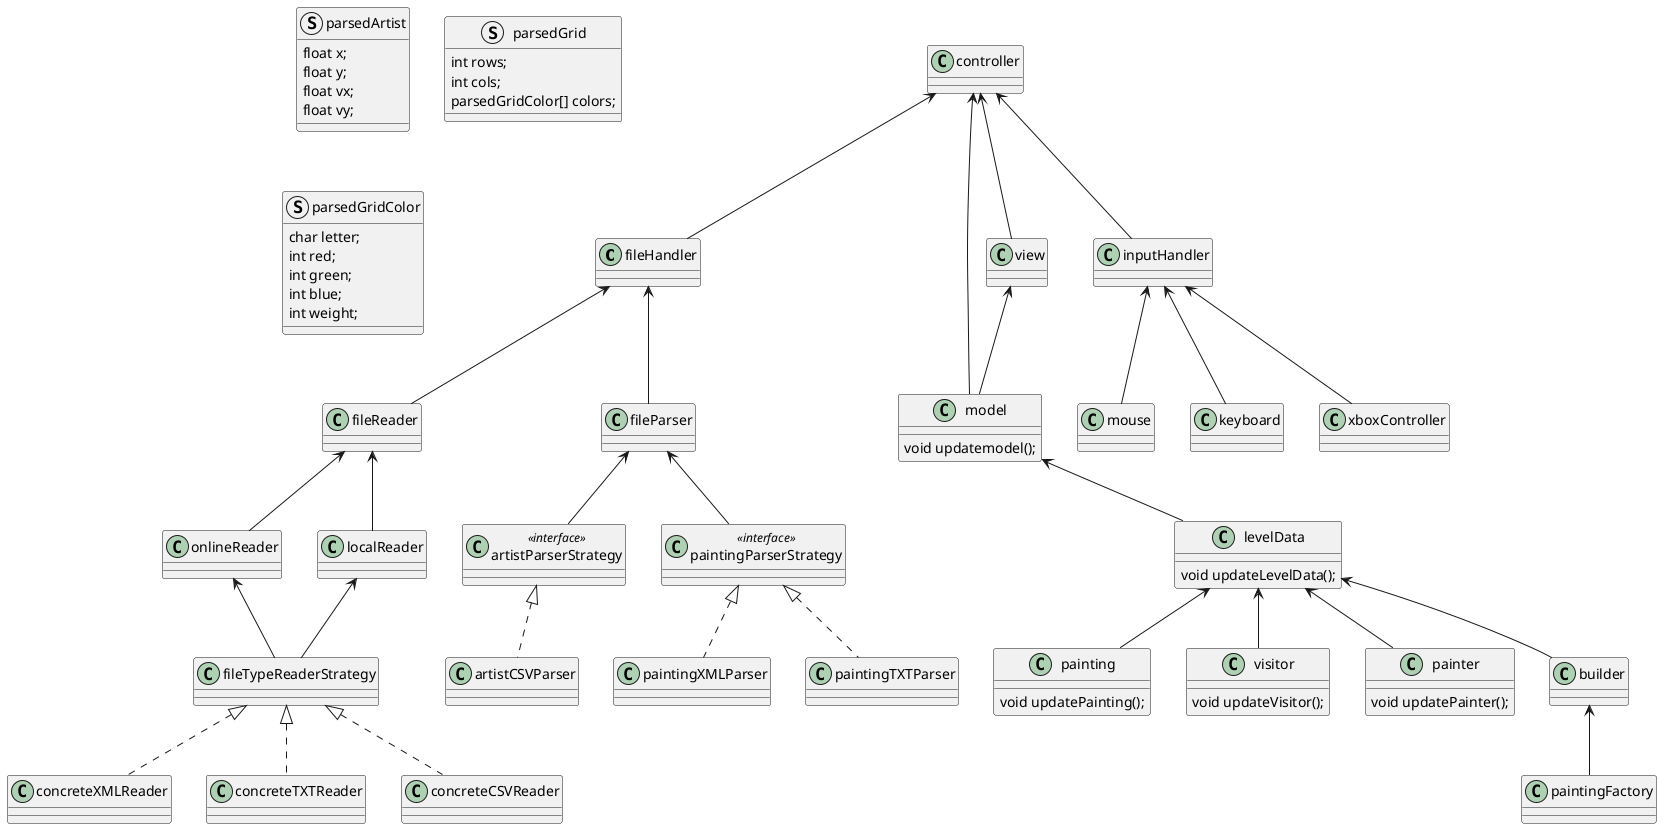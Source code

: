 @startuml

class fileHandler {
}

class fileReader {
}

class fileParser {
}

class artistParserStrategy <<interface>>{

}

class paintingParserStrategy <<interface>>{

}


class artistCSVParser{ 
}

class paintingXMLParser {
}

class paintingTXTParser {
}

class onlineReader {

}

class localReader {
}

class concreteXMLReader {
}

class concreteTXTReader {
}

class concreteCSVReader {
}

class controller{

}

class model{
    void updatemodel();
}

class levelData{
    void updateLevelData();
}

class painting{
    void updatePainting();
}

class visitor{
    void updateVisitor();
}

class painter{
    void updatePainter();
}

class inputHandler{
}

class mouse{
    ' use 3rd party library to get mouse coordinates and translate to generic data
}

class keyboard{
    ' use 3rd party library to get keyboard input and translate to generic data
}

class xboxController{
    ' use 3rd party library to get xbox controller input and translate to generic data
}

class builder{}

class paintingFactory{}

class view{}

struct parsedArtist{
    float x;
    float y;
    float vx;
    float vy;
}

' vector<char> parsedPainting()

struct parsedGrid{
    int rows;
    int cols;
    parsedGridColor[] colors;

}

struct parsedGridColor{
    char letter;
    int red;
    int green;
    int blue;
    int weight;
}


controller <-- fileHandler
controller <-- model
controller <-- inputHandler
controller <-- view
view <-- model

' model
model <-- levelData
levelData <-- painting
levelData <-- visitor
levelData <-- painter

levelData <-- builder

builder <-- paintingFactory


' filehandler
fileHandler <-- fileReader

' Reader
fileReader <-- onlineReader
fileReader <-- localReader


onlineReader <-- fileTypeReaderStrategy
localReader <-- fileTypeReaderStrategy

fileTypeReaderStrategy <|.. concreteXMLReader
fileTypeReaderStrategy <|.. concreteTXTReader
fileTypeReaderStrategy <|.. concreteCSVReader

' Parser
fileHandler <-- fileParser
fileParser <-- artistParserStrategy
fileParser <-- paintingParserStrategy

artistParserStrategy <|.. artistCSVParser
paintingParserStrategy <|.. paintingTXTParser
paintingParserStrategy <|.. paintingXMLParser


' inputHandler
inputHandler <-- mouse
inputHandler <-- keyboard
inputHandler <-- xboxController
@enduml